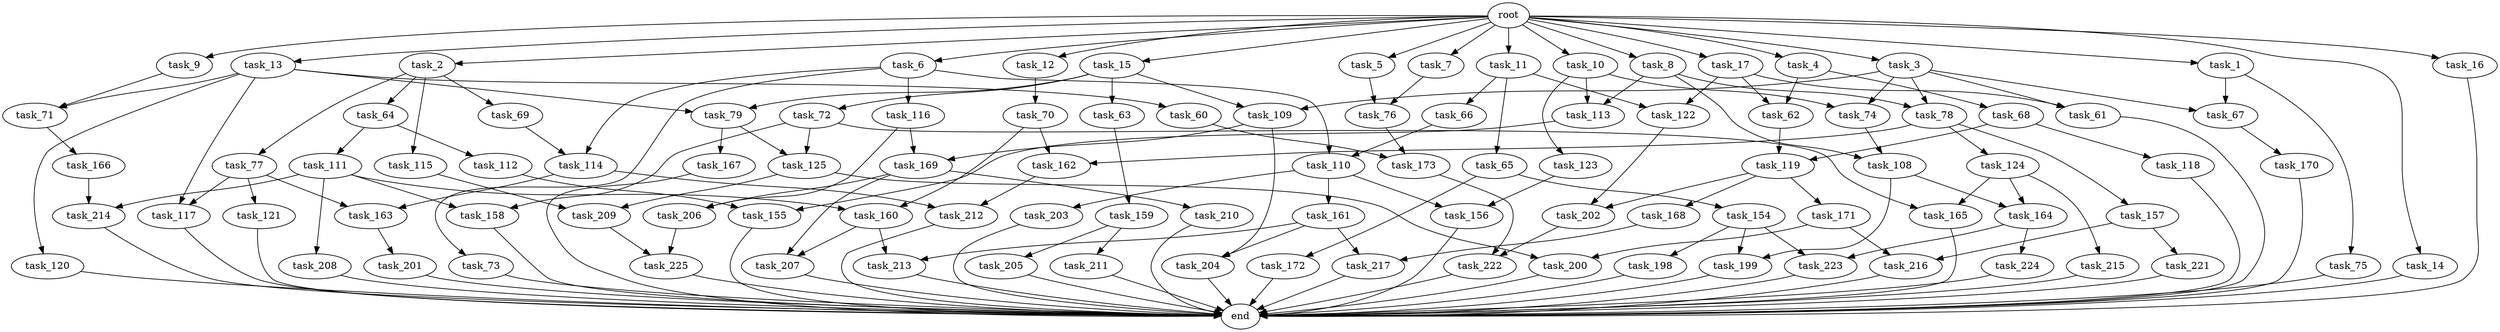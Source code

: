 digraph G {
  task_116 [size="309237645312.000000"];
  task_163 [size="1099511627776.000000"];
  task_15 [size="1024.000000"];
  task_212 [size="584115552256.000000"];
  task_169 [size="523986010112.000000"];
  task_207 [size="1116691496960.000000"];
  task_168 [size="549755813888.000000"];
  task_161 [size="549755813888.000000"];
  task_173 [size="455266533376.000000"];
  task_7 [size="1024.000000"];
  task_119 [size="1005022347264.000000"];
  task_166 [size="77309411328.000000"];
  task_79 [size="996432412672.000000"];
  task_75 [size="695784701952.000000"];
  task_214 [size="910533066752.000000"];
  task_154 [size="309237645312.000000"];
  task_204 [size="730144440320.000000"];
  task_117 [size="687194767360.000000"];
  task_155 [size="292057776128.000000"];
  task_9 [size="1024.000000"];
  task_199 [size="910533066752.000000"];
  task_211 [size="77309411328.000000"];
  task_216 [size="111669149696.000000"];
  task_112 [size="858993459200.000000"];
  task_121 [size="549755813888.000000"];
  task_164 [size="910533066752.000000"];
  task_217 [size="635655159808.000000"];
  task_202 [size="584115552256.000000"];
  task_73 [size="309237645312.000000"];
  task_172 [size="309237645312.000000"];
  task_77 [size="858993459200.000000"];
  task_198 [size="214748364800.000000"];
  task_65 [size="309237645312.000000"];
  task_118 [size="309237645312.000000"];
  task_222 [size="111669149696.000000"];
  task_159 [size="695784701952.000000"];
  task_63 [size="858993459200.000000"];
  task_68 [size="420906795008.000000"];
  task_115 [size="858993459200.000000"];
  task_206 [size="910533066752.000000"];
  task_160 [size="910533066752.000000"];
  task_61 [size="274877906944.000000"];
  task_11 [size="1024.000000"];
  task_167 [size="420906795008.000000"];
  task_125 [size="498216206336.000000"];
  task_156 [size="1408749273088.000000"];
  task_1 [size="1024.000000"];
  task_78 [size="352187318272.000000"];
  task_157 [size="214748364800.000000"];
  task_109 [size="996432412672.000000"];
  task_210 [size="695784701952.000000"];
  task_201 [size="309237645312.000000"];
  task_69 [size="858993459200.000000"];
  task_225 [size="249108103168.000000"];
  task_171 [size="549755813888.000000"];
  task_162 [size="910533066752.000000"];
  task_123 [size="77309411328.000000"];
  task_111 [size="858993459200.000000"];
  task_62 [size="558345748480.000000"];
  task_66 [size="309237645312.000000"];
  task_213 [size="841813590016.000000"];
  end [size="0.000000"];
  task_4 [size="1024.000000"];
  task_60 [size="137438953472.000000"];
  task_10 [size="1024.000000"];
  task_158 [size="292057776128.000000"];
  task_70 [size="34359738368.000000"];
  task_71 [size="996432412672.000000"];
  task_67 [size="833223655424.000000"];
  task_14 [size="1024.000000"];
  task_12 [size="1024.000000"];
  task_13 [size="1024.000000"];
  task_223 [size="1073741824000.000000"];
  task_108 [size="523986010112.000000"];
  task_3 [size="1024.000000"];
  task_114 [size="1168231104512.000000"];
  task_203 [size="549755813888.000000"];
  task_6 [size="1024.000000"];
  task_64 [size="858993459200.000000"];
  task_124 [size="214748364800.000000"];
  task_2 [size="1024.000000"];
  task_209 [size="1005022347264.000000"];
  task_221 [size="77309411328.000000"];
  task_72 [size="858993459200.000000"];
  task_74 [size="214748364800.000000"];
  task_170 [size="858993459200.000000"];
  task_17 [size="1024.000000"];
  task_76 [size="249108103168.000000"];
  task_165 [size="292057776128.000000"];
  task_120 [size="137438953472.000000"];
  task_200 [size="343597383680.000000"];
  root [size="0.000000"];
  task_205 [size="77309411328.000000"];
  task_208 [size="214748364800.000000"];
  task_8 [size="1024.000000"];
  task_16 [size="1024.000000"];
  task_113 [size="292057776128.000000"];
  task_5 [size="1024.000000"];
  task_215 [size="214748364800.000000"];
  task_110 [size="1168231104512.000000"];
  task_122 [size="446676598784.000000"];
  task_224 [size="858993459200.000000"];

  task_116 -> task_206 [size="209715200.000000"];
  task_116 -> task_169 [size="209715200.000000"];
  task_163 -> task_201 [size="301989888.000000"];
  task_15 -> task_63 [size="838860800.000000"];
  task_15 -> task_109 [size="838860800.000000"];
  task_15 -> task_79 [size="838860800.000000"];
  task_15 -> task_72 [size="838860800.000000"];
  task_212 -> end [size="1.000000"];
  task_169 -> task_206 [size="679477248.000000"];
  task_169 -> task_210 [size="679477248.000000"];
  task_169 -> task_207 [size="679477248.000000"];
  task_207 -> end [size="1.000000"];
  task_168 -> task_217 [size="209715200.000000"];
  task_161 -> task_213 [size="411041792.000000"];
  task_161 -> task_204 [size="411041792.000000"];
  task_161 -> task_217 [size="411041792.000000"];
  task_173 -> task_222 [size="75497472.000000"];
  task_7 -> task_76 [size="33554432.000000"];
  task_119 -> task_171 [size="536870912.000000"];
  task_119 -> task_168 [size="536870912.000000"];
  task_119 -> task_202 [size="536870912.000000"];
  task_166 -> task_214 [size="679477248.000000"];
  task_79 -> task_167 [size="411041792.000000"];
  task_79 -> task_125 [size="411041792.000000"];
  task_75 -> end [size="1.000000"];
  task_214 -> end [size="1.000000"];
  task_154 -> task_199 [size="209715200.000000"];
  task_154 -> task_198 [size="209715200.000000"];
  task_154 -> task_223 [size="209715200.000000"];
  task_204 -> end [size="1.000000"];
  task_117 -> end [size="1.000000"];
  task_155 -> end [size="1.000000"];
  task_9 -> task_71 [size="838860800.000000"];
  task_199 -> end [size="1.000000"];
  task_211 -> end [size="1.000000"];
  task_216 -> end [size="1.000000"];
  task_112 -> task_155 [size="75497472.000000"];
  task_121 -> end [size="1.000000"];
  task_164 -> task_223 [size="838860800.000000"];
  task_164 -> task_224 [size="838860800.000000"];
  task_217 -> end [size="1.000000"];
  task_202 -> task_222 [size="33554432.000000"];
  task_73 -> end [size="1.000000"];
  task_172 -> end [size="1.000000"];
  task_77 -> task_163 [size="536870912.000000"];
  task_77 -> task_117 [size="536870912.000000"];
  task_77 -> task_121 [size="536870912.000000"];
  task_198 -> end [size="1.000000"];
  task_65 -> task_154 [size="301989888.000000"];
  task_65 -> task_172 [size="301989888.000000"];
  task_118 -> end [size="1.000000"];
  task_222 -> end [size="1.000000"];
  task_159 -> task_205 [size="75497472.000000"];
  task_159 -> task_211 [size="75497472.000000"];
  task_63 -> task_159 [size="679477248.000000"];
  task_68 -> task_118 [size="301989888.000000"];
  task_68 -> task_119 [size="301989888.000000"];
  task_115 -> task_209 [size="679477248.000000"];
  task_206 -> task_225 [size="209715200.000000"];
  task_160 -> task_213 [size="411041792.000000"];
  task_160 -> task_207 [size="411041792.000000"];
  task_61 -> end [size="1.000000"];
  task_11 -> task_65 [size="301989888.000000"];
  task_11 -> task_66 [size="301989888.000000"];
  task_11 -> task_122 [size="301989888.000000"];
  task_167 -> end [size="1.000000"];
  task_125 -> task_200 [size="301989888.000000"];
  task_125 -> task_209 [size="301989888.000000"];
  task_156 -> end [size="1.000000"];
  task_1 -> task_75 [size="679477248.000000"];
  task_1 -> task_67 [size="679477248.000000"];
  task_78 -> task_124 [size="209715200.000000"];
  task_78 -> task_162 [size="209715200.000000"];
  task_78 -> task_157 [size="209715200.000000"];
  task_157 -> task_221 [size="75497472.000000"];
  task_157 -> task_216 [size="75497472.000000"];
  task_109 -> task_204 [size="301989888.000000"];
  task_109 -> task_169 [size="301989888.000000"];
  task_210 -> end [size="1.000000"];
  task_201 -> end [size="1.000000"];
  task_69 -> task_114 [size="838860800.000000"];
  task_225 -> end [size="1.000000"];
  task_171 -> task_200 [size="33554432.000000"];
  task_171 -> task_216 [size="33554432.000000"];
  task_162 -> task_212 [size="33554432.000000"];
  task_123 -> task_156 [size="838860800.000000"];
  task_111 -> task_158 [size="209715200.000000"];
  task_111 -> task_160 [size="209715200.000000"];
  task_111 -> task_214 [size="209715200.000000"];
  task_111 -> task_208 [size="209715200.000000"];
  task_62 -> task_119 [size="679477248.000000"];
  task_66 -> task_110 [size="838860800.000000"];
  task_213 -> end [size="1.000000"];
  task_4 -> task_68 [size="411041792.000000"];
  task_4 -> task_62 [size="411041792.000000"];
  task_60 -> task_173 [size="411041792.000000"];
  task_10 -> task_74 [size="75497472.000000"];
  task_10 -> task_113 [size="75497472.000000"];
  task_10 -> task_123 [size="75497472.000000"];
  task_158 -> end [size="1.000000"];
  task_70 -> task_160 [size="679477248.000000"];
  task_70 -> task_162 [size="679477248.000000"];
  task_71 -> task_166 [size="75497472.000000"];
  task_67 -> task_170 [size="838860800.000000"];
  task_14 -> end [size="1.000000"];
  task_12 -> task_70 [size="33554432.000000"];
  task_13 -> task_120 [size="134217728.000000"];
  task_13 -> task_60 [size="134217728.000000"];
  task_13 -> task_79 [size="134217728.000000"];
  task_13 -> task_117 [size="134217728.000000"];
  task_13 -> task_71 [size="134217728.000000"];
  task_223 -> end [size="1.000000"];
  task_108 -> task_164 [size="679477248.000000"];
  task_108 -> task_199 [size="679477248.000000"];
  task_3 -> task_109 [size="134217728.000000"];
  task_3 -> task_78 [size="134217728.000000"];
  task_3 -> task_67 [size="134217728.000000"];
  task_3 -> task_61 [size="134217728.000000"];
  task_3 -> task_74 [size="134217728.000000"];
  task_114 -> task_212 [size="536870912.000000"];
  task_114 -> task_163 [size="536870912.000000"];
  task_203 -> end [size="1.000000"];
  task_6 -> task_114 [size="301989888.000000"];
  task_6 -> task_110 [size="301989888.000000"];
  task_6 -> task_73 [size="301989888.000000"];
  task_6 -> task_116 [size="301989888.000000"];
  task_64 -> task_112 [size="838860800.000000"];
  task_64 -> task_111 [size="838860800.000000"];
  task_124 -> task_164 [size="209715200.000000"];
  task_124 -> task_215 [size="209715200.000000"];
  task_124 -> task_165 [size="209715200.000000"];
  task_2 -> task_69 [size="838860800.000000"];
  task_2 -> task_64 [size="838860800.000000"];
  task_2 -> task_77 [size="838860800.000000"];
  task_2 -> task_115 [size="838860800.000000"];
  task_209 -> task_225 [size="33554432.000000"];
  task_221 -> end [size="1.000000"];
  task_72 -> task_158 [size="75497472.000000"];
  task_72 -> task_125 [size="75497472.000000"];
  task_72 -> task_165 [size="75497472.000000"];
  task_74 -> task_108 [size="301989888.000000"];
  task_170 -> end [size="1.000000"];
  task_17 -> task_122 [size="134217728.000000"];
  task_17 -> task_61 [size="134217728.000000"];
  task_17 -> task_62 [size="134217728.000000"];
  task_76 -> task_173 [size="33554432.000000"];
  task_165 -> end [size="1.000000"];
  task_120 -> end [size="1.000000"];
  task_200 -> end [size="1.000000"];
  root -> task_13 [size="1.000000"];
  root -> task_17 [size="1.000000"];
  root -> task_3 [size="1.000000"];
  root -> task_4 [size="1.000000"];
  root -> task_11 [size="1.000000"];
  root -> task_15 [size="1.000000"];
  root -> task_10 [size="1.000000"];
  root -> task_6 [size="1.000000"];
  root -> task_9 [size="1.000000"];
  root -> task_8 [size="1.000000"];
  root -> task_2 [size="1.000000"];
  root -> task_1 [size="1.000000"];
  root -> task_5 [size="1.000000"];
  root -> task_7 [size="1.000000"];
  root -> task_16 [size="1.000000"];
  root -> task_14 [size="1.000000"];
  root -> task_12 [size="1.000000"];
  task_205 -> end [size="1.000000"];
  task_208 -> end [size="1.000000"];
  task_8 -> task_108 [size="209715200.000000"];
  task_8 -> task_78 [size="209715200.000000"];
  task_8 -> task_113 [size="209715200.000000"];
  task_16 -> end [size="1.000000"];
  task_113 -> task_155 [size="209715200.000000"];
  task_5 -> task_76 [size="209715200.000000"];
  task_215 -> end [size="1.000000"];
  task_110 -> task_156 [size="536870912.000000"];
  task_110 -> task_203 [size="536870912.000000"];
  task_110 -> task_161 [size="536870912.000000"];
  task_122 -> task_202 [size="33554432.000000"];
  task_224 -> end [size="1.000000"];
}
